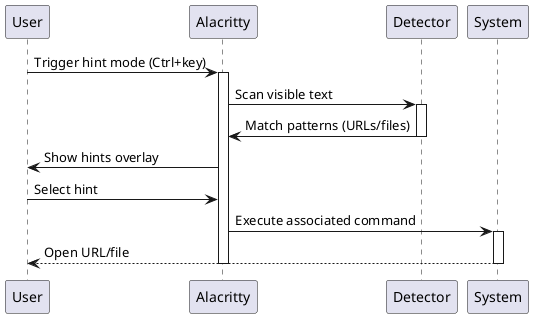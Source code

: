 @startuml
skinparam handwritten false
skinparam backgroundColor transparent
skinparam defaultFontName "Comic Sans MS"

participant "User" as user
participant "Alacritty" as alacritty
participant "Detector" as detector
participant "System" as system

user -> alacritty: Trigger hint mode (Ctrl+key)
activate alacritty

alacritty -> detector: Scan visible text
activate detector

detector -> alacritty: Match patterns (URLs/files)
deactivate detector

alacritty -> user: Show hints overlay
user -> alacritty: Select hint

alacritty -> system: Execute associated command
activate system

system --> user: Open URL/file
deactivate system
deactivate alacritty

@enduml
